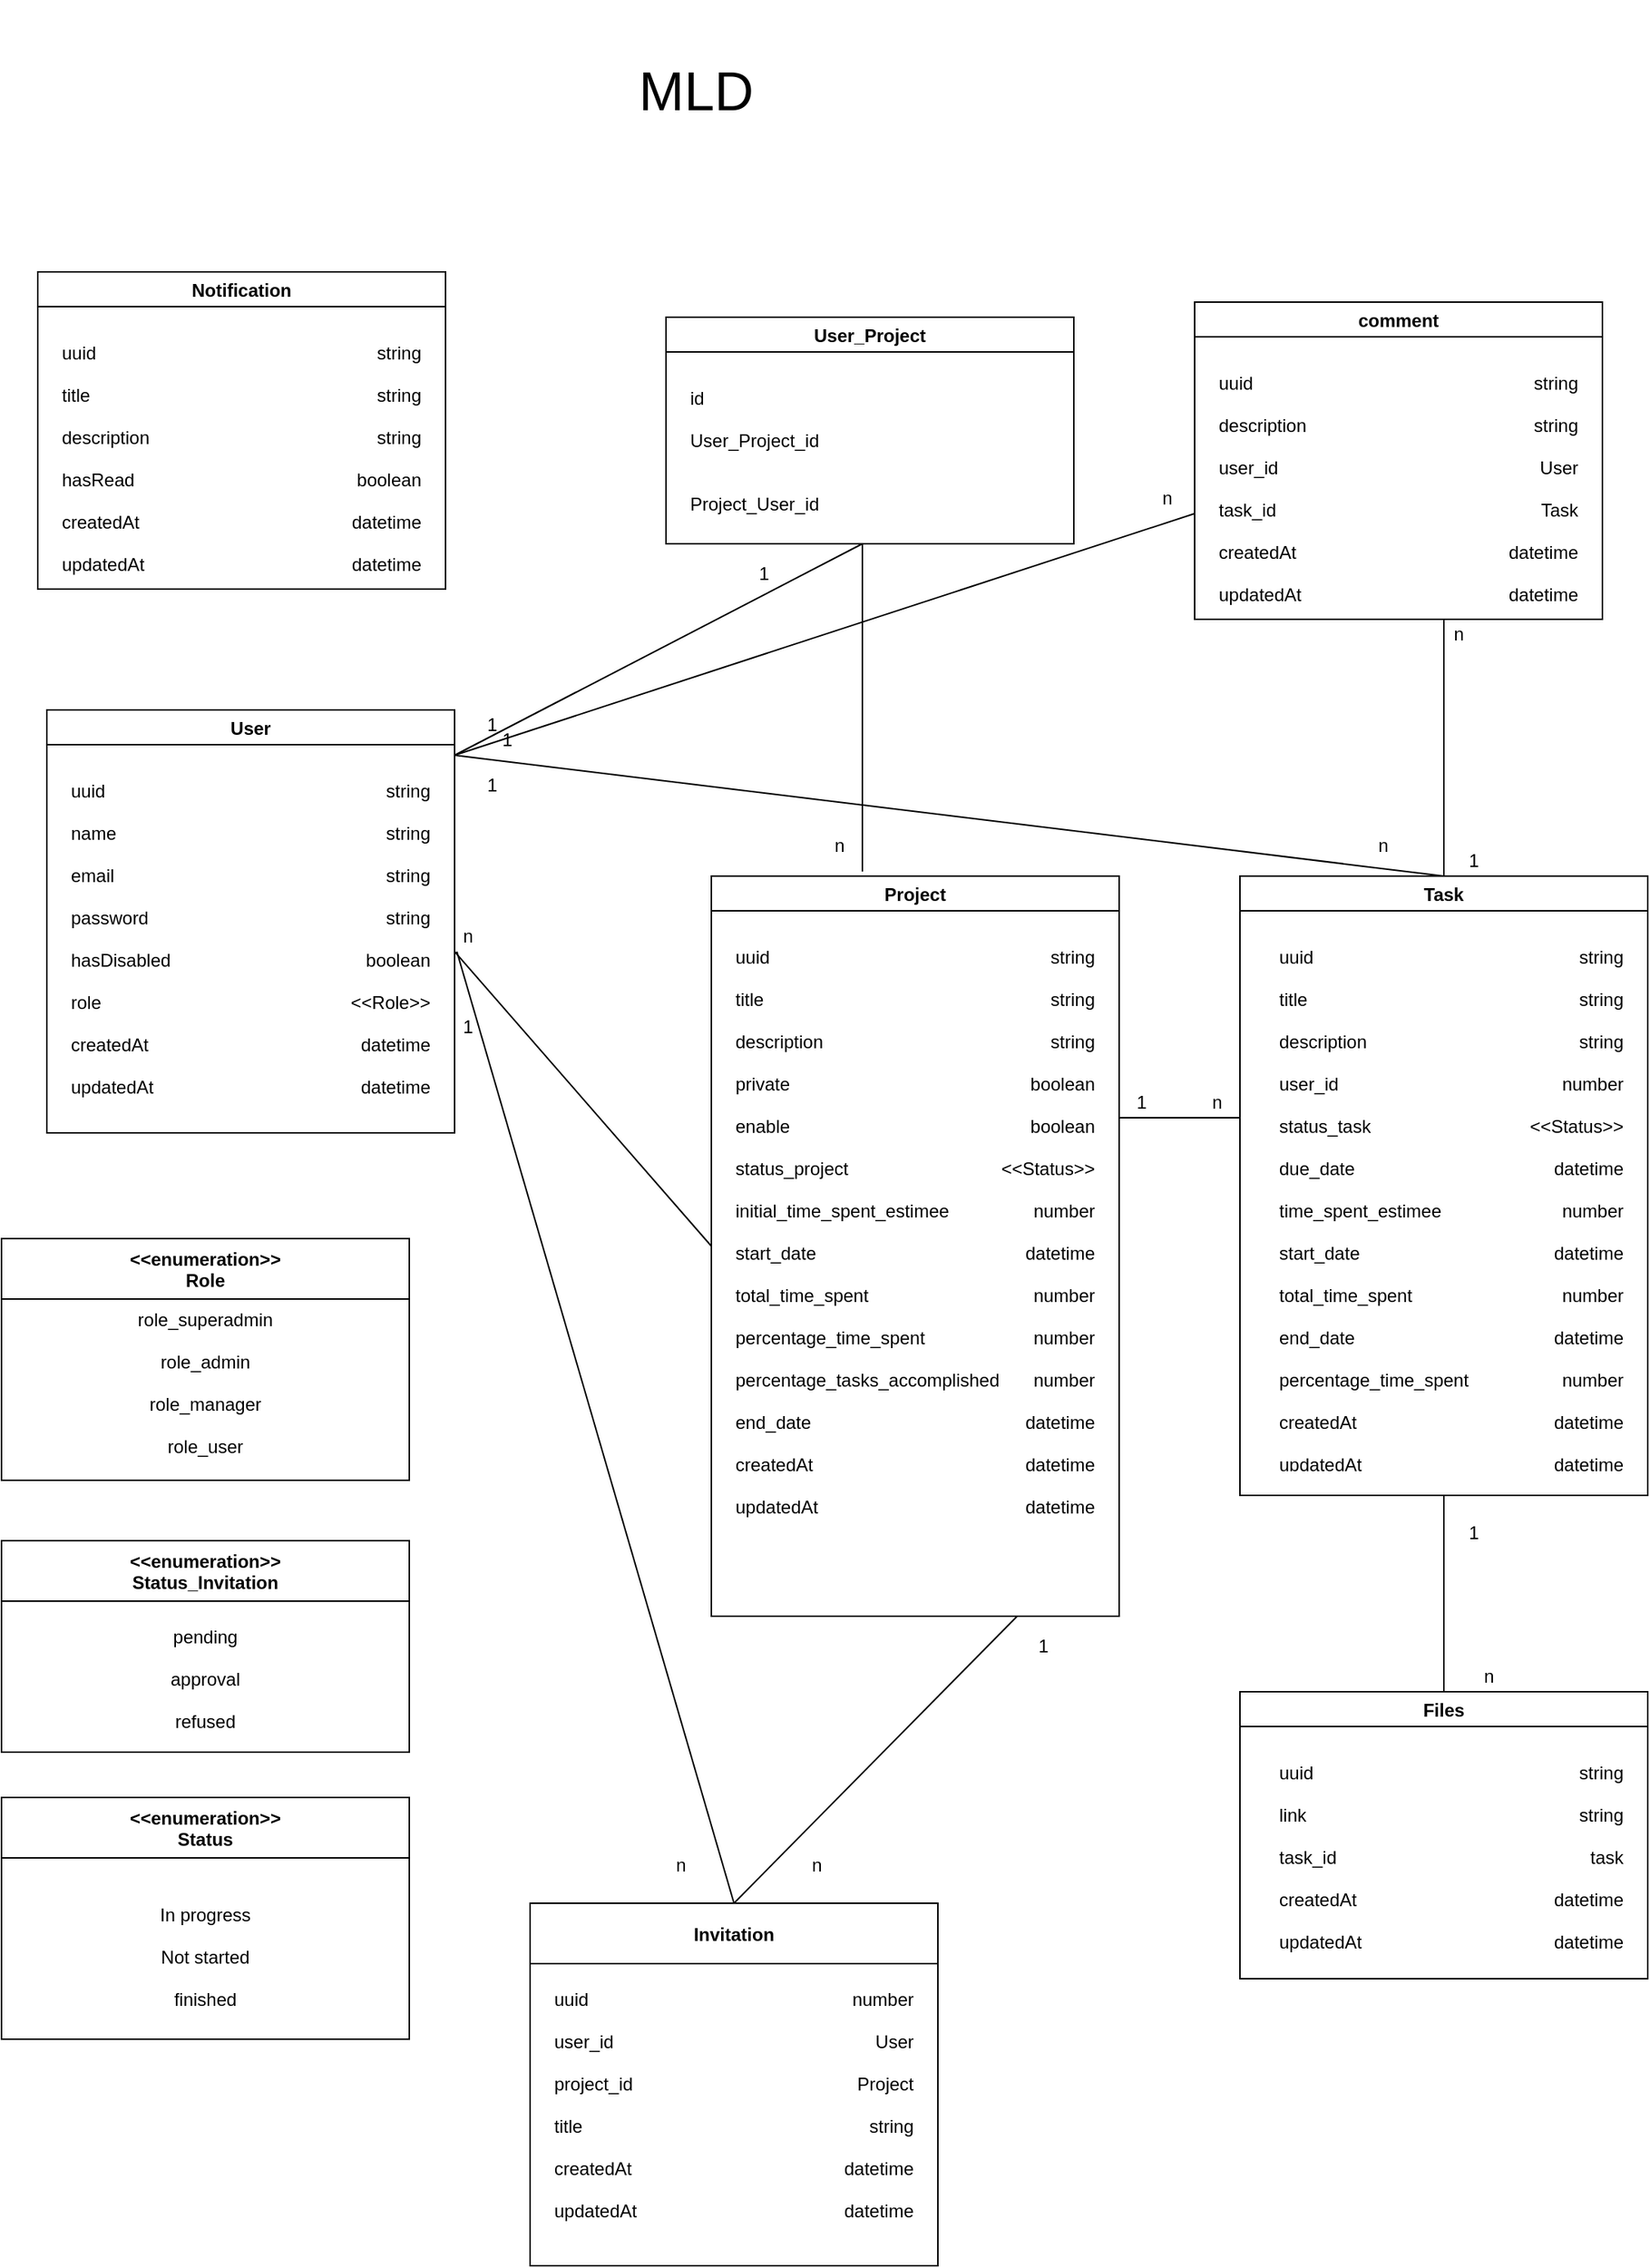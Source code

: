 <mxfile>
    <diagram id="ERd-wVXzLQdruX_8pRjZ" name="Page-1">
        <mxGraphModel dx="1506" dy="1810" grid="1" gridSize="10" guides="1" tooltips="1" connect="1" arrows="1" fold="1" page="1" pageScale="1" pageWidth="827" pageHeight="1169" math="0" shadow="0">
            <root>
                <mxCell id="0"/>
                <mxCell id="1" parent="0"/>
                <mxCell id="6" value="User" style="swimlane;" parent="1" vertex="1">
                    <mxGeometry x="100" y="50" width="270" height="280" as="geometry"/>
                </mxCell>
                <mxCell id="26" value="uuid&#10;&#10;name&#10;&#10;email&#10;&#10;password&#10;&#10;hasDisabled&#10;          &#10;role&#10;&#10;createdAt&#10;&#10;updatedAt&#10;&#10;" style="text;strokeColor=none;fillColor=none;align=left;verticalAlign=top;spacingLeft=4;spacingRight=4;overflow=hidden;rotatable=0;points=[[0,0.5],[1,0.5]];portConstraint=eastwest;" parent="6" vertex="1">
                    <mxGeometry x="10" y="40" width="100" height="360" as="geometry"/>
                </mxCell>
                <mxCell id="28" value="string&#10;&#10;string&#10;&#10;string&#10;&#10;string&#10;&#10;boolean&#10;&#10;&lt;&lt;Role&gt;&gt;&#10;&#10;datetime&#10;&#10;datetime" style="text;strokeColor=none;fillColor=none;align=right;verticalAlign=top;spacingLeft=4;spacingRight=4;overflow=hidden;rotatable=0;points=[[0,0.5],[1,0.5]];portConstraint=eastwest;" parent="6" vertex="1">
                    <mxGeometry x="180" y="40" width="80" height="260" as="geometry"/>
                </mxCell>
                <mxCell id="29" value="Project" style="swimlane;" parent="1" vertex="1">
                    <mxGeometry x="540" y="160" width="270" height="490" as="geometry"/>
                </mxCell>
                <mxCell id="30" value="uuid&#10;&#10;title&#10;&#10;description&#10;&#10;private&#10;&#10;enable&#10;&#10;status_project&#10;&#10;initial_time_spent_estimee&#10;&#10;start_date&#10;&#10;total_time_spent&#10;&#10;percentage_time_spent&#10;&#10;percentage_tasks_accomplished&#10;&#10;end_date&#10;&#10;createdAt&#10;&#10;updatedAt&#10;&#10;" style="text;strokeColor=none;fillColor=none;align=left;verticalAlign=top;spacingLeft=4;spacingRight=4;overflow=hidden;rotatable=0;points=[[0,0.5],[1,0.5]];portConstraint=eastwest;" parent="29" vertex="1">
                    <mxGeometry x="10" y="40" width="190" height="430" as="geometry"/>
                </mxCell>
                <mxCell id="31" value="string&#10;&#10;string&#10;&#10;string&#10;&#10;boolean&#10;&#10;boolean&#10;&#10;&lt;&lt;Status&gt;&gt;&#10;&#10;number&#10;&#10;datetime&#10;&#10;number&#10;&#10;number&#10;&#10;number&#10;&#10;datetime&#10;&#10;datetime&#10;&#10;datetime" style="text;strokeColor=none;fillColor=none;align=right;verticalAlign=top;spacingLeft=4;spacingRight=4;overflow=hidden;rotatable=0;points=[[0,0.5],[1,0.5]];portConstraint=eastwest;" parent="29" vertex="1">
                    <mxGeometry x="180" y="40" width="80" height="440" as="geometry"/>
                </mxCell>
                <mxCell id="32" value="&lt;&lt;enumeration&gt;&gt;&#10;Role" style="swimlane;startSize=40;" parent="1" vertex="1">
                    <mxGeometry x="70" y="400" width="270" height="160" as="geometry"/>
                </mxCell>
                <mxCell id="34" value="role_superadmin&#10;&#10;role_admin&#10;&#10;role_manager&#10;&#10;role_user" style="text;strokeColor=none;fillColor=none;align=center;verticalAlign=top;spacingLeft=4;spacingRight=4;overflow=hidden;rotatable=0;points=[[0,0.5],[1,0.5]];portConstraint=eastwest;" parent="32" vertex="1">
                    <mxGeometry x="10" y="40" width="250" height="130" as="geometry"/>
                </mxCell>
                <mxCell id="35" value="Task" style="swimlane;" parent="1" vertex="1">
                    <mxGeometry x="890" y="160" width="270" height="410" as="geometry"/>
                </mxCell>
                <mxCell id="54" value="uuid&#10;&#10;title&#10;&#10;description&#10;&#10;user_id&#10;&#10;status_task&#10;&#10;due_date&#10;&#10;time_spent_estimee&#10;&#10;start_date&#10;&#10;total_time_spent&#10;&#10;end_date&#10;&#10;percentage_time_spent&#10;&#10;createdAt&#10;&#10;updatedAt&#10;&#10;&#10;&#10;         " style="text;strokeColor=none;fillColor=none;align=left;verticalAlign=top;spacingLeft=4;spacingRight=4;overflow=hidden;rotatable=0;points=[[0,0.5],[1,0.5]];portConstraint=eastwest;" parent="35" vertex="1">
                    <mxGeometry x="20" y="40" width="170" height="350" as="geometry"/>
                </mxCell>
                <mxCell id="55" value="string&#10;&#10;string&#10;&#10;string&#10;&#10;number&#10;&#10;&lt;&lt;Status&gt;&gt;&#10;&#10;datetime&#10;&#10;number&#10;&#10;datetime&#10;&#10;number&#10;&#10;datetime&#10;&#10;number&#10;&#10;datetime&#10;&#10;datetime&#10;" style="text;strokeColor=none;fillColor=none;align=right;verticalAlign=top;spacingLeft=4;spacingRight=4;overflow=hidden;rotatable=0;points=[[0,0.5],[1,0.5]];portConstraint=eastwest;" parent="35" vertex="1">
                    <mxGeometry x="120" y="40" width="140" height="350" as="geometry"/>
                </mxCell>
                <mxCell id="43" value="Notification" style="swimlane;startSize=23;" parent="1" vertex="1">
                    <mxGeometry x="94" y="-240" width="270" height="210" as="geometry"/>
                </mxCell>
                <mxCell id="70" value="uuid&#10;&#10;title&#10;&#10;description&#10;&#10;hasRead&#10;&#10;createdAt&#10;&#10;updatedAt         " style="text;strokeColor=none;fillColor=none;align=left;verticalAlign=top;spacingLeft=4;spacingRight=4;overflow=hidden;rotatable=0;points=[[0,0.5],[1,0.5]];portConstraint=eastwest;" parent="43" vertex="1">
                    <mxGeometry x="10" y="40" width="70" height="190" as="geometry"/>
                </mxCell>
                <mxCell id="71" value="string&#10;&#10;string&#10;&#10;string&#10;&#10;boolean&#10;&#10;datetime&#10;&#10;datetime" style="text;strokeColor=none;fillColor=none;align=right;verticalAlign=top;spacingLeft=4;spacingRight=4;overflow=hidden;rotatable=0;points=[[0,0.5],[1,0.5]];portConstraint=eastwest;" parent="43" vertex="1">
                    <mxGeometry x="180" y="40" width="80" height="220" as="geometry"/>
                </mxCell>
                <mxCell id="44" value="" style="endArrow=none;html=1;entryX=0;entryY=0.5;entryDx=0;entryDy=0;" parent="1" target="29" edge="1">
                    <mxGeometry width="50" height="50" relative="1" as="geometry">
                        <mxPoint x="370" y="210" as="sourcePoint"/>
                        <mxPoint x="800" y="320" as="targetPoint"/>
                    </mxGeometry>
                </mxCell>
                <mxCell id="45" value="n" style="text;html=1;strokeColor=none;fillColor=none;align=center;verticalAlign=middle;whiteSpace=wrap;rounded=0;" parent="1" vertex="1">
                    <mxGeometry x="364" y="190" width="30" height="20" as="geometry"/>
                </mxCell>
                <mxCell id="47" value="" style="endArrow=none;html=1;" parent="1" edge="1">
                    <mxGeometry width="50" height="50" relative="1" as="geometry">
                        <mxPoint x="890" y="320" as="sourcePoint"/>
                        <mxPoint x="810" y="320" as="targetPoint"/>
                    </mxGeometry>
                </mxCell>
                <mxCell id="48" value="1" style="text;html=1;strokeColor=none;fillColor=none;align=center;verticalAlign=middle;whiteSpace=wrap;rounded=0;" parent="1" vertex="1">
                    <mxGeometry x="810" y="300" width="30" height="20" as="geometry"/>
                </mxCell>
                <mxCell id="50" value="n" style="text;html=1;strokeColor=none;fillColor=none;align=center;verticalAlign=middle;whiteSpace=wrap;rounded=0;" parent="1" vertex="1">
                    <mxGeometry x="860" y="300" width="30" height="20" as="geometry"/>
                </mxCell>
                <mxCell id="51" value="" style="endArrow=none;html=1;entryX=0.5;entryY=0;entryDx=0;entryDy=0;" parent="1" target="35" edge="1">
                    <mxGeometry width="50" height="50" relative="1" as="geometry">
                        <mxPoint x="370" y="80" as="sourcePoint"/>
                        <mxPoint x="890" y="250" as="targetPoint"/>
                        <Array as="points"/>
                    </mxGeometry>
                </mxCell>
                <mxCell id="52" value="1" style="text;html=1;strokeColor=none;fillColor=none;align=center;verticalAlign=middle;whiteSpace=wrap;rounded=0;" parent="1" vertex="1">
                    <mxGeometry x="380" y="50" width="30" height="20" as="geometry"/>
                </mxCell>
                <mxCell id="53" value="n" style="text;html=1;strokeColor=none;fillColor=none;align=center;verticalAlign=middle;whiteSpace=wrap;rounded=0;" parent="1" vertex="1">
                    <mxGeometry x="970" y="130" width="30" height="20" as="geometry"/>
                </mxCell>
                <mxCell id="58" value="User_Project" style="swimlane;startSize=23;" parent="1" vertex="1">
                    <mxGeometry x="510" y="-210" width="270" height="150" as="geometry"/>
                </mxCell>
                <mxCell id="59" value="id&#10;&#10;User_Project_id&#10;&#10;&#10;Project_User_id&#10;&#10;&#10;&#10;&#10;&#10;&#10;&#10;&#10;&#10;            " style="text;strokeColor=none;fillColor=none;align=left;verticalAlign=top;spacingLeft=4;spacingRight=4;overflow=hidden;rotatable=0;points=[[0,0.5],[1,0.5]];portConstraint=eastwest;" parent="58" vertex="1">
                    <mxGeometry x="10" y="40" width="110" height="130" as="geometry"/>
                </mxCell>
                <mxCell id="60" value="" style="endArrow=none;html=1;" parent="1" edge="1">
                    <mxGeometry width="50" height="50" relative="1" as="geometry">
                        <mxPoint x="370" y="80" as="sourcePoint"/>
                        <mxPoint x="640" y="-60" as="targetPoint"/>
                        <Array as="points"/>
                    </mxGeometry>
                </mxCell>
                <mxCell id="61" value="1" style="text;html=1;strokeColor=none;fillColor=none;align=center;verticalAlign=middle;whiteSpace=wrap;rounded=0;" parent="1" vertex="1">
                    <mxGeometry x="380" y="90" width="30" height="20" as="geometry"/>
                </mxCell>
                <mxCell id="62" value="1" style="text;html=1;strokeColor=none;fillColor=none;align=center;verticalAlign=middle;whiteSpace=wrap;rounded=0;" parent="1" vertex="1">
                    <mxGeometry x="560" y="-50" width="30" height="20" as="geometry"/>
                </mxCell>
                <mxCell id="64" value="&lt;&lt;enumeration&gt;&gt;&#10;Status_Invitation" style="swimlane;startSize=40;" parent="1" vertex="1">
                    <mxGeometry x="70" y="600" width="270" height="140" as="geometry"/>
                </mxCell>
                <mxCell id="65" value="pending&#10;&#10;approval&#10;&#10;refused" style="text;strokeColor=none;fillColor=none;align=center;verticalAlign=top;spacingLeft=4;spacingRight=4;overflow=hidden;rotatable=0;points=[[0,0.5],[1,0.5]];portConstraint=eastwest;" parent="64" vertex="1">
                    <mxGeometry x="10" y="50" width="250" height="80" as="geometry"/>
                </mxCell>
                <mxCell id="66" value="Invitation" style="swimlane;startSize=40;" parent="1" vertex="1">
                    <mxGeometry x="420" y="840" width="270" height="240" as="geometry"/>
                </mxCell>
                <mxCell id="68" value="uuid&#10;&#10;user_id&#10;&#10;project_id&#10;&#10;title&#10;&#10;createdAt&#10;&#10;updatedAt" style="text;strokeColor=none;fillColor=none;align=left;verticalAlign=top;spacingLeft=4;spacingRight=4;overflow=hidden;rotatable=0;points=[[0,0.5],[1,0.5]];portConstraint=eastwest;" parent="66" vertex="1">
                    <mxGeometry x="10" y="50" width="70" height="170" as="geometry"/>
                </mxCell>
                <mxCell id="69" value="number&#10;&#10;User&#10;&#10;Project&#10;&#10;string&#10;&#10;datetime&#10;&#10;datetime&#10;&#10;" style="text;strokeColor=none;fillColor=none;align=right;verticalAlign=top;spacingLeft=4;spacingRight=4;overflow=hidden;rotatable=0;points=[[0,0.5],[1,0.5]];portConstraint=eastwest;" parent="66" vertex="1">
                    <mxGeometry x="180" y="50" width="80" height="180" as="geometry"/>
                </mxCell>
                <mxCell id="72" value="Files" style="swimlane;" parent="1" vertex="1">
                    <mxGeometry x="890" y="700" width="270" height="190" as="geometry"/>
                </mxCell>
                <mxCell id="73" value="uuid&#10;&#10;link&#10;&#10;task_id&#10;&#10;createdAt&#10;&#10;updatedAt         " style="text;strokeColor=none;fillColor=none;align=left;verticalAlign=top;spacingLeft=4;spacingRight=4;overflow=hidden;rotatable=0;points=[[0,0.5],[1,0.5]];portConstraint=eastwest;" parent="72" vertex="1">
                    <mxGeometry x="20" y="40" width="70" height="140" as="geometry"/>
                </mxCell>
                <mxCell id="74" value="string&#10;&#10;string&#10;&#10;task&#10;&#10;datetime&#10;&#10;datetime" style="text;strokeColor=none;fillColor=none;align=right;verticalAlign=top;spacingLeft=4;spacingRight=4;overflow=hidden;rotatable=0;points=[[0,0.5],[1,0.5]];portConstraint=eastwest;" parent="72" vertex="1">
                    <mxGeometry x="180" y="40" width="80" height="150" as="geometry"/>
                </mxCell>
                <mxCell id="75" value="&lt;&lt;enumeration&gt;&gt;&#10;Status" style="swimlane;startSize=40;" parent="1" vertex="1">
                    <mxGeometry x="70" y="770" width="270" height="160" as="geometry"/>
                </mxCell>
                <mxCell id="76" value="&#10;In progress&#10;&#10;Not started&#10;&#10;finished" style="text;strokeColor=none;fillColor=none;align=center;verticalAlign=top;spacingLeft=4;spacingRight=4;overflow=hidden;rotatable=0;points=[[0,0.5],[1,0.5]];portConstraint=eastwest;" parent="75" vertex="1">
                    <mxGeometry x="10" y="50" width="250" height="100" as="geometry"/>
                </mxCell>
                <mxCell id="78" value="1" style="text;html=1;strokeColor=none;fillColor=none;align=center;verticalAlign=middle;whiteSpace=wrap;rounded=0;" parent="1" vertex="1">
                    <mxGeometry x="359" y="250" width="40" height="20" as="geometry"/>
                </mxCell>
                <mxCell id="79" value="n" style="text;html=1;strokeColor=none;fillColor=none;align=center;verticalAlign=middle;whiteSpace=wrap;rounded=0;" parent="1" vertex="1">
                    <mxGeometry x="500" y="800" width="40" height="30" as="geometry"/>
                </mxCell>
                <mxCell id="80" value="" style="endArrow=none;html=1;exitX=0.5;exitY=0;exitDx=0;exitDy=0;entryX=0.75;entryY=1;entryDx=0;entryDy=0;" parent="1" source="66" target="29" edge="1">
                    <mxGeometry width="50" height="50" relative="1" as="geometry">
                        <mxPoint x="685" y="480" as="sourcePoint"/>
                        <mxPoint x="480" y="450" as="targetPoint"/>
                    </mxGeometry>
                </mxCell>
                <mxCell id="81" value="1" style="text;html=1;strokeColor=none;fillColor=none;align=center;verticalAlign=middle;whiteSpace=wrap;rounded=0;" parent="1" vertex="1">
                    <mxGeometry x="740" y="660" width="40" height="20" as="geometry"/>
                </mxCell>
                <mxCell id="82" value="n" style="text;html=1;strokeColor=none;fillColor=none;align=center;verticalAlign=middle;whiteSpace=wrap;rounded=0;" parent="1" vertex="1">
                    <mxGeometry x="590" y="800" width="40" height="30" as="geometry"/>
                </mxCell>
                <mxCell id="83" value="" style="endArrow=none;html=1;exitX=0.5;exitY=0;exitDx=0;exitDy=0;entryX=0.5;entryY=1;entryDx=0;entryDy=0;" parent="1" source="72" target="35" edge="1">
                    <mxGeometry width="50" height="50" relative="1" as="geometry">
                        <mxPoint x="960" y="410" as="sourcePoint"/>
                        <mxPoint x="1020" y="400" as="targetPoint"/>
                    </mxGeometry>
                </mxCell>
                <mxCell id="84" value="n" style="text;html=1;strokeColor=none;fillColor=none;align=center;verticalAlign=middle;whiteSpace=wrap;rounded=0;" parent="1" vertex="1">
                    <mxGeometry x="1040" y="680" width="30" height="20" as="geometry"/>
                </mxCell>
                <mxCell id="85" value="1" style="text;html=1;strokeColor=none;fillColor=none;align=center;verticalAlign=middle;whiteSpace=wrap;rounded=0;" parent="1" vertex="1">
                    <mxGeometry x="1030" y="585" width="30" height="20" as="geometry"/>
                </mxCell>
                <mxCell id="88" value="" style="endArrow=none;html=1;entryX=0.25;entryY=1;entryDx=0;entryDy=0;exitX=0.5;exitY=0;exitDx=0;exitDy=0;" edge="1" parent="1" source="66" target="45">
                    <mxGeometry width="50" height="50" relative="1" as="geometry">
                        <mxPoint x="550" y="830" as="sourcePoint"/>
                        <mxPoint x="370" y="430" as="targetPoint"/>
                    </mxGeometry>
                </mxCell>
                <mxCell id="97" value="n" style="text;html=1;strokeColor=none;fillColor=none;align=center;verticalAlign=middle;whiteSpace=wrap;rounded=0;" vertex="1" parent="1">
                    <mxGeometry x="610" y="130" width="30" height="20" as="geometry"/>
                </mxCell>
                <mxCell id="98" value="comment" style="swimlane;startSize=23;" vertex="1" parent="1">
                    <mxGeometry x="860" y="-220" width="270" height="210" as="geometry"/>
                </mxCell>
                <mxCell id="99" value="uuid&#10;&#10;description&#10;&#10;user_id&#10;&#10;task_id&#10;&#10;createdAt&#10;&#10;updatedAt&#10;         " style="text;strokeColor=none;fillColor=none;align=left;verticalAlign=top;spacingLeft=4;spacingRight=4;overflow=hidden;rotatable=0;points=[[0,0.5],[1,0.5]];portConstraint=eastwest;" vertex="1" parent="98">
                    <mxGeometry x="10" y="40" width="70" height="180" as="geometry"/>
                </mxCell>
                <mxCell id="100" value="string&#10;&#10;string&#10;&#10;User&#10;&#10;Task&#10;&#10;datetime&#10;&#10;datetime&#10;&#10;&#10;&#10;" style="text;strokeColor=none;fillColor=none;align=right;verticalAlign=top;spacingLeft=4;spacingRight=4;overflow=hidden;rotatable=0;points=[[0,0.5],[1,0.5]];portConstraint=eastwest;" vertex="1" parent="98">
                    <mxGeometry x="180" y="40" width="80" height="160" as="geometry"/>
                </mxCell>
                <mxCell id="102" value="" style="endArrow=none;html=1;" edge="1" parent="1">
                    <mxGeometry width="50" height="50" relative="1" as="geometry">
                        <mxPoint x="640" y="157" as="sourcePoint"/>
                        <mxPoint x="640" y="-60" as="targetPoint"/>
                        <Array as="points"/>
                    </mxGeometry>
                </mxCell>
                <mxCell id="104" value="" style="endArrow=none;html=1;" edge="1" parent="1">
                    <mxGeometry width="50" height="50" relative="1" as="geometry">
                        <mxPoint x="370" y="80" as="sourcePoint"/>
                        <mxPoint x="860" y="-80" as="targetPoint"/>
                        <Array as="points"/>
                    </mxGeometry>
                </mxCell>
                <mxCell id="105" value="1" style="text;html=1;strokeColor=none;fillColor=none;align=center;verticalAlign=middle;whiteSpace=wrap;rounded=0;" vertex="1" parent="1">
                    <mxGeometry x="390" y="60" width="30" height="20" as="geometry"/>
                </mxCell>
                <mxCell id="106" value="n" style="text;html=1;strokeColor=none;fillColor=none;align=center;verticalAlign=middle;whiteSpace=wrap;rounded=0;" vertex="1" parent="1">
                    <mxGeometry x="827" y="-100" width="30" height="20" as="geometry"/>
                </mxCell>
                <mxCell id="107" value="" style="endArrow=none;html=1;exitX=0.5;exitY=0;exitDx=0;exitDy=0;" edge="1" parent="1" source="35">
                    <mxGeometry width="50" height="50" relative="1" as="geometry">
                        <mxPoint x="1250" y="227" as="sourcePoint"/>
                        <mxPoint x="1025" y="-10" as="targetPoint"/>
                        <Array as="points"/>
                    </mxGeometry>
                </mxCell>
                <mxCell id="108" value="n" style="text;html=1;strokeColor=none;fillColor=none;align=center;verticalAlign=middle;whiteSpace=wrap;rounded=0;" vertex="1" parent="1">
                    <mxGeometry x="1020" y="-10" width="30" height="20" as="geometry"/>
                </mxCell>
                <mxCell id="109" value="1" style="text;html=1;strokeColor=none;fillColor=none;align=center;verticalAlign=middle;whiteSpace=wrap;rounded=0;" vertex="1" parent="1">
                    <mxGeometry x="1030" y="140" width="30" height="20" as="geometry"/>
                </mxCell>
                <mxCell id="110" value="&lt;font style=&quot;font-size: 36px&quot;&gt;MLD&lt;/font&gt;" style="text;html=1;strokeColor=none;fillColor=none;align=center;verticalAlign=middle;whiteSpace=wrap;rounded=0;" vertex="1" parent="1">
                    <mxGeometry x="220" y="-420" width="620" height="120" as="geometry"/>
                </mxCell>
            </root>
        </mxGraphModel>
    </diagram>
</mxfile>